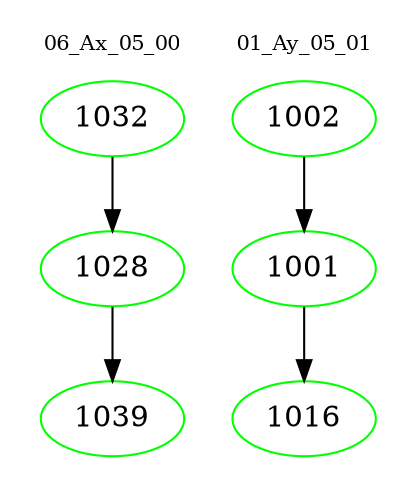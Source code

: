 digraph{
subgraph cluster_0 {
color = white
label = "06_Ax_05_00";
fontsize=10;
T0_1032 [label="1032", color="green"]
T0_1032 -> T0_1028 [color="black"]
T0_1028 [label="1028", color="green"]
T0_1028 -> T0_1039 [color="black"]
T0_1039 [label="1039", color="green"]
}
subgraph cluster_1 {
color = white
label = "01_Ay_05_01";
fontsize=10;
T1_1002 [label="1002", color="green"]
T1_1002 -> T1_1001 [color="black"]
T1_1001 [label="1001", color="green"]
T1_1001 -> T1_1016 [color="black"]
T1_1016 [label="1016", color="green"]
}
}
